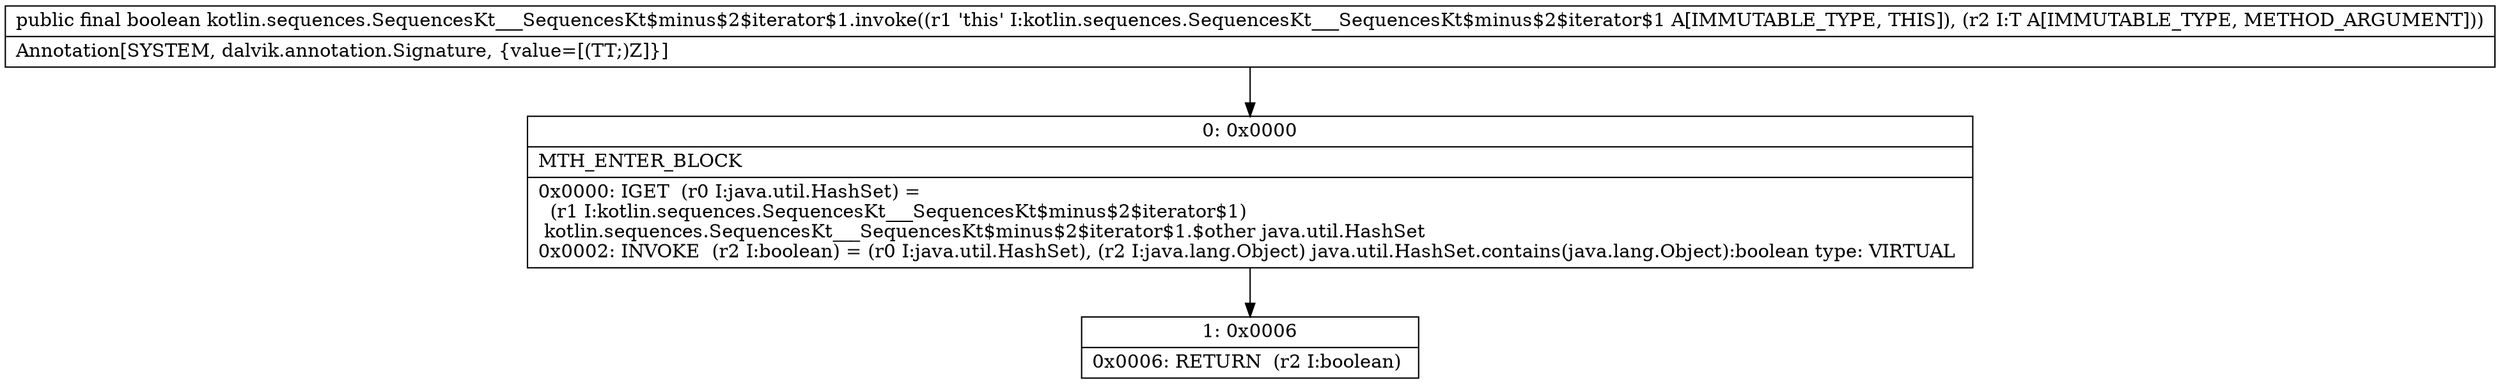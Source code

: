 digraph "CFG forkotlin.sequences.SequencesKt___SequencesKt$minus$2$iterator$1.invoke(Ljava\/lang\/Object;)Z" {
Node_0 [shape=record,label="{0\:\ 0x0000|MTH_ENTER_BLOCK\l|0x0000: IGET  (r0 I:java.util.HashSet) = \l  (r1 I:kotlin.sequences.SequencesKt___SequencesKt$minus$2$iterator$1)\l kotlin.sequences.SequencesKt___SequencesKt$minus$2$iterator$1.$other java.util.HashSet \l0x0002: INVOKE  (r2 I:boolean) = (r0 I:java.util.HashSet), (r2 I:java.lang.Object) java.util.HashSet.contains(java.lang.Object):boolean type: VIRTUAL \l}"];
Node_1 [shape=record,label="{1\:\ 0x0006|0x0006: RETURN  (r2 I:boolean) \l}"];
MethodNode[shape=record,label="{public final boolean kotlin.sequences.SequencesKt___SequencesKt$minus$2$iterator$1.invoke((r1 'this' I:kotlin.sequences.SequencesKt___SequencesKt$minus$2$iterator$1 A[IMMUTABLE_TYPE, THIS]), (r2 I:T A[IMMUTABLE_TYPE, METHOD_ARGUMENT]))  | Annotation[SYSTEM, dalvik.annotation.Signature, \{value=[(TT;)Z]\}]\l}"];
MethodNode -> Node_0;
Node_0 -> Node_1;
}

